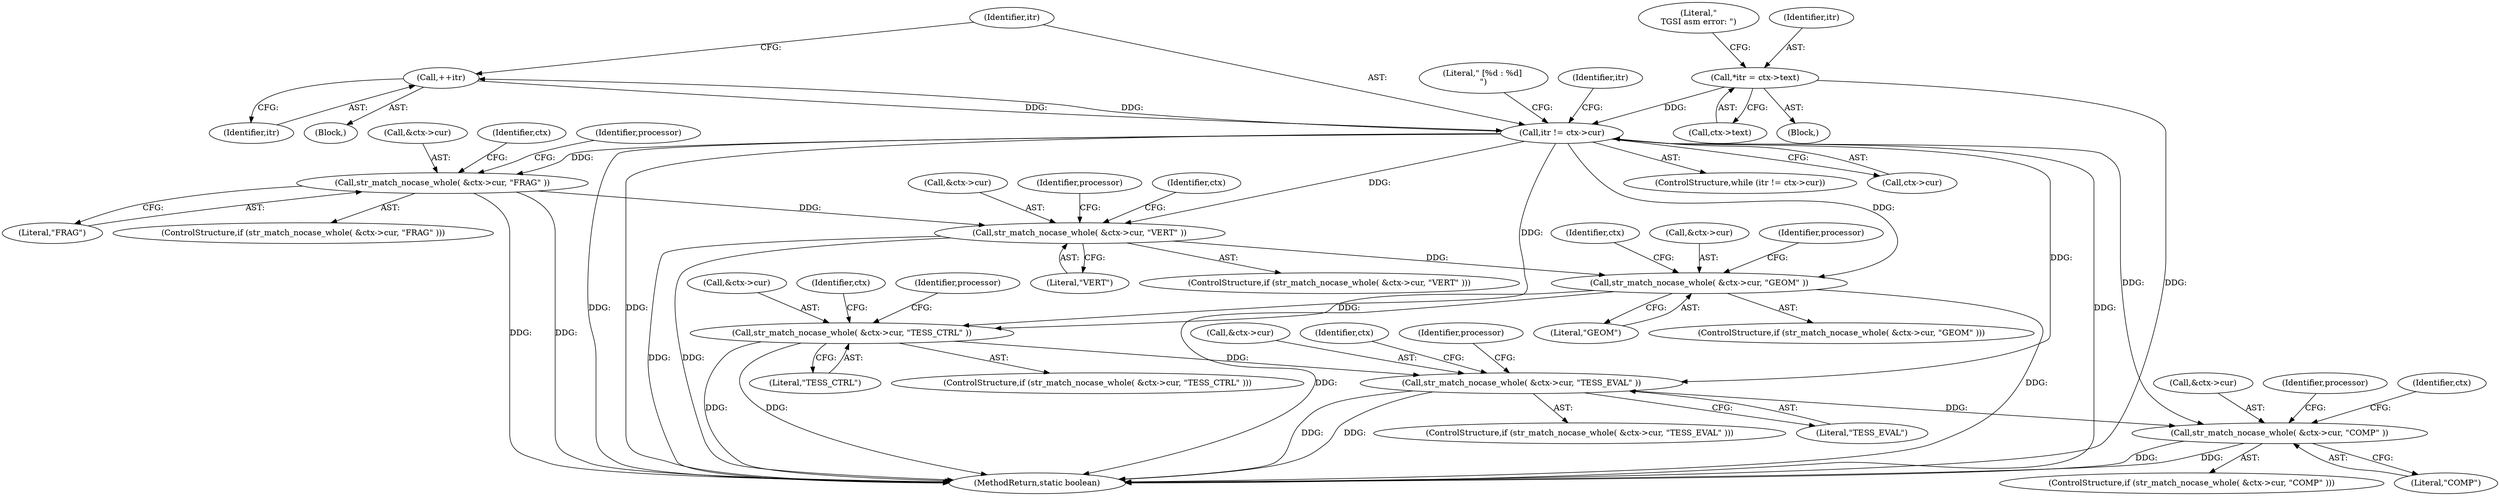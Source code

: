 digraph "0_virglrenderer_e534b51ca3c3cd25f3990589932a9ed711c59b27@pointer" {
"1000410" [label="(Call,++itr)"];
"1000391" [label="(Call,itr != ctx->cur)"];
"1000375" [label="(Call,*itr = ctx->text)"];
"1000410" [label="(Call,++itr)"];
"1000419" [label="(Call,str_match_nocase_whole( &ctx->cur, \"FRAG\" ))"];
"1000430" [label="(Call,str_match_nocase_whole( &ctx->cur, \"VERT\" ))"];
"1000441" [label="(Call,str_match_nocase_whole( &ctx->cur, \"GEOM\" ))"];
"1000452" [label="(Call,str_match_nocase_whole( &ctx->cur, \"TESS_CTRL\" ))"];
"1000463" [label="(Call,str_match_nocase_whole( &ctx->cur, \"TESS_EVAL\" ))"];
"1000474" [label="(Call,str_match_nocase_whole( &ctx->cur, \"COMP\" ))"];
"1000400" [label="(Identifier,itr)"];
"1000452" [label="(Call,str_match_nocase_whole( &ctx->cur, \"TESS_CTRL\" ))"];
"1000464" [label="(Call,&ctx->cur)"];
"1000440" [label="(ControlStructure,if (str_match_nocase_whole( &ctx->cur, \"GEOM\" )))"];
"1000455" [label="(Identifier,ctx)"];
"1000477" [label="(Identifier,ctx)"];
"1000420" [label="(Call,&ctx->cur)"];
"1000463" [label="(Call,str_match_nocase_whole( &ctx->cur, \"TESS_EVAL\" ))"];
"1000411" [label="(Identifier,itr)"];
"1004155" [label="(MethodReturn,static boolean)"];
"1000390" [label="(ControlStructure,while (itr != ctx->cur))"];
"1000435" [label="(Literal,\"VERT\")"];
"1000424" [label="(Literal,\"FRAG\")"];
"1000381" [label="(Literal,\"\nTGSI asm error: \")"];
"1000433" [label="(Identifier,ctx)"];
"1000429" [label="(ControlStructure,if (str_match_nocase_whole( &ctx->cur, \"VERT\" )))"];
"1000377" [label="(Call,ctx->text)"];
"1000453" [label="(Call,&ctx->cur)"];
"1000441" [label="(Call,str_match_nocase_whole( &ctx->cur, \"GEOM\" ))"];
"1000418" [label="(ControlStructure,if (str_match_nocase_whole( &ctx->cur, \"FRAG\" )))"];
"1000442" [label="(Call,&ctx->cur)"];
"1000392" [label="(Identifier,itr)"];
"1000419" [label="(Call,str_match_nocase_whole( &ctx->cur, \"FRAG\" ))"];
"1000457" [label="(Literal,\"TESS_CTRL\")"];
"1000410" [label="(Call,++itr)"];
"1000364" [label="(Block,)"];
"1000475" [label="(Call,&ctx->cur)"];
"1000468" [label="(Literal,\"TESS_EVAL\")"];
"1000376" [label="(Identifier,itr)"];
"1000375" [label="(Call,*itr = ctx->text)"];
"1000431" [label="(Call,&ctx->cur)"];
"1000466" [label="(Identifier,ctx)"];
"1000413" [label="(Literal,\" [%d : %d] \n\")"];
"1000473" [label="(ControlStructure,if (str_match_nocase_whole( &ctx->cur, \"COMP\" )))"];
"1000446" [label="(Literal,\"GEOM\")"];
"1000437" [label="(Identifier,processor)"];
"1000479" [label="(Literal,\"COMP\")"];
"1000430" [label="(Call,str_match_nocase_whole( &ctx->cur, \"VERT\" ))"];
"1000396" [label="(Block,)"];
"1000448" [label="(Identifier,processor)"];
"1000470" [label="(Identifier,processor)"];
"1000426" [label="(Identifier,processor)"];
"1000393" [label="(Call,ctx->cur)"];
"1000474" [label="(Call,str_match_nocase_whole( &ctx->cur, \"COMP\" ))"];
"1000444" [label="(Identifier,ctx)"];
"1000451" [label="(ControlStructure,if (str_match_nocase_whole( &ctx->cur, \"TESS_CTRL\" )))"];
"1000462" [label="(ControlStructure,if (str_match_nocase_whole( &ctx->cur, \"TESS_EVAL\" )))"];
"1000481" [label="(Identifier,processor)"];
"1000486" [label="(Identifier,ctx)"];
"1000459" [label="(Identifier,processor)"];
"1000391" [label="(Call,itr != ctx->cur)"];
"1000410" -> "1000396"  [label="AST: "];
"1000410" -> "1000411"  [label="CFG: "];
"1000411" -> "1000410"  [label="AST: "];
"1000392" -> "1000410"  [label="CFG: "];
"1000410" -> "1000391"  [label="DDG: "];
"1000391" -> "1000410"  [label="DDG: "];
"1000391" -> "1000390"  [label="AST: "];
"1000391" -> "1000393"  [label="CFG: "];
"1000392" -> "1000391"  [label="AST: "];
"1000393" -> "1000391"  [label="AST: "];
"1000400" -> "1000391"  [label="CFG: "];
"1000413" -> "1000391"  [label="CFG: "];
"1000391" -> "1004155"  [label="DDG: "];
"1000391" -> "1004155"  [label="DDG: "];
"1000391" -> "1004155"  [label="DDG: "];
"1000375" -> "1000391"  [label="DDG: "];
"1000391" -> "1000419"  [label="DDG: "];
"1000391" -> "1000430"  [label="DDG: "];
"1000391" -> "1000441"  [label="DDG: "];
"1000391" -> "1000452"  [label="DDG: "];
"1000391" -> "1000463"  [label="DDG: "];
"1000391" -> "1000474"  [label="DDG: "];
"1000375" -> "1000364"  [label="AST: "];
"1000375" -> "1000377"  [label="CFG: "];
"1000376" -> "1000375"  [label="AST: "];
"1000377" -> "1000375"  [label="AST: "];
"1000381" -> "1000375"  [label="CFG: "];
"1000375" -> "1004155"  [label="DDG: "];
"1000419" -> "1000418"  [label="AST: "];
"1000419" -> "1000424"  [label="CFG: "];
"1000420" -> "1000419"  [label="AST: "];
"1000424" -> "1000419"  [label="AST: "];
"1000426" -> "1000419"  [label="CFG: "];
"1000433" -> "1000419"  [label="CFG: "];
"1000419" -> "1004155"  [label="DDG: "];
"1000419" -> "1004155"  [label="DDG: "];
"1000419" -> "1000430"  [label="DDG: "];
"1000430" -> "1000429"  [label="AST: "];
"1000430" -> "1000435"  [label="CFG: "];
"1000431" -> "1000430"  [label="AST: "];
"1000435" -> "1000430"  [label="AST: "];
"1000437" -> "1000430"  [label="CFG: "];
"1000444" -> "1000430"  [label="CFG: "];
"1000430" -> "1004155"  [label="DDG: "];
"1000430" -> "1004155"  [label="DDG: "];
"1000430" -> "1000441"  [label="DDG: "];
"1000441" -> "1000440"  [label="AST: "];
"1000441" -> "1000446"  [label="CFG: "];
"1000442" -> "1000441"  [label="AST: "];
"1000446" -> "1000441"  [label="AST: "];
"1000448" -> "1000441"  [label="CFG: "];
"1000455" -> "1000441"  [label="CFG: "];
"1000441" -> "1004155"  [label="DDG: "];
"1000441" -> "1004155"  [label="DDG: "];
"1000441" -> "1000452"  [label="DDG: "];
"1000452" -> "1000451"  [label="AST: "];
"1000452" -> "1000457"  [label="CFG: "];
"1000453" -> "1000452"  [label="AST: "];
"1000457" -> "1000452"  [label="AST: "];
"1000459" -> "1000452"  [label="CFG: "];
"1000466" -> "1000452"  [label="CFG: "];
"1000452" -> "1004155"  [label="DDG: "];
"1000452" -> "1004155"  [label="DDG: "];
"1000452" -> "1000463"  [label="DDG: "];
"1000463" -> "1000462"  [label="AST: "];
"1000463" -> "1000468"  [label="CFG: "];
"1000464" -> "1000463"  [label="AST: "];
"1000468" -> "1000463"  [label="AST: "];
"1000470" -> "1000463"  [label="CFG: "];
"1000477" -> "1000463"  [label="CFG: "];
"1000463" -> "1004155"  [label="DDG: "];
"1000463" -> "1004155"  [label="DDG: "];
"1000463" -> "1000474"  [label="DDG: "];
"1000474" -> "1000473"  [label="AST: "];
"1000474" -> "1000479"  [label="CFG: "];
"1000475" -> "1000474"  [label="AST: "];
"1000479" -> "1000474"  [label="AST: "];
"1000481" -> "1000474"  [label="CFG: "];
"1000486" -> "1000474"  [label="CFG: "];
"1000474" -> "1004155"  [label="DDG: "];
"1000474" -> "1004155"  [label="DDG: "];
}
